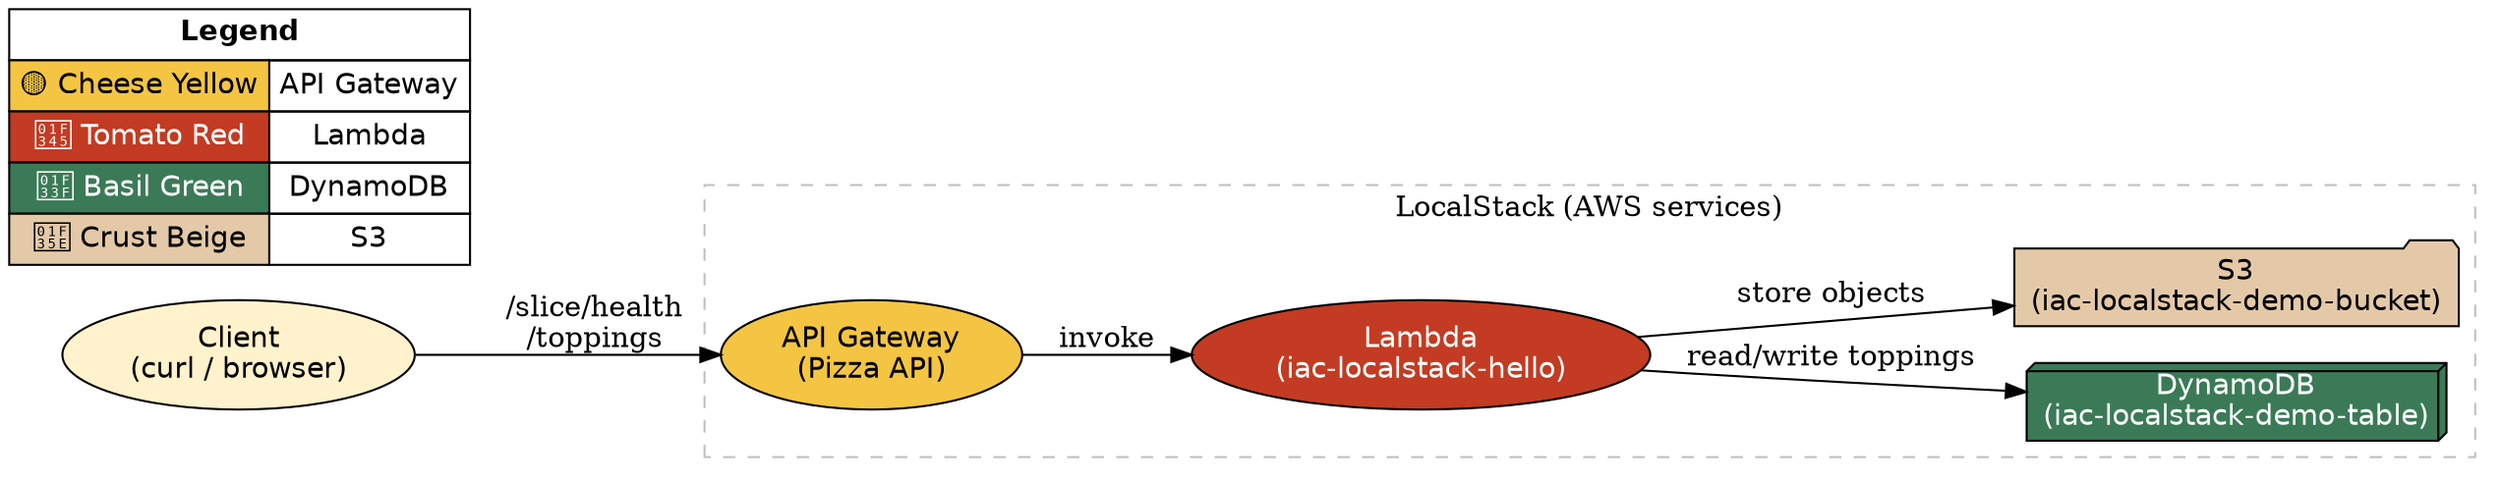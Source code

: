 digraph pizza_stack {
    rankdir=LR;
    node [shape=box, style=rounded, fontname="Helvetica"];

    subgraph cluster_localstack {
        label="LocalStack (AWS services)";
        style=dashed;
        color=gray;

        apigw   [label="API Gateway\n(Pizza API)", shape=ellipse, style=filled, fillcolor="#f4c542", fontcolor="black"];
        lambda  [label="Lambda\n(iac-localstack-hello)", shape=ellipse, style=filled, fillcolor="#c23b22", fontcolor="white"];
        ddb     [label="DynamoDB\n(iac-localstack-demo-table)", shape=box3d, style=filled, fillcolor="#3b7a57", fontcolor="white"];
        s3      [label="S3\n(iac-localstack-demo-bucket)", shape=folder, style=filled, fillcolor="#e4c9a8", fontcolor="black"];
    }

    user [label="Client\n(curl / browser)", shape=oval, style=filled, fillcolor="#fff2cc", fontcolor="black"];

    user -> apigw [label="/slice/health\n/toppings"];
    apigw -> lambda [label="invoke"];
    lambda -> ddb   [label="read/write toppings"];
    lambda -> s3    [label="store objects"];

    # Legend
    legend [shape=none, margin=0, label=<
        <TABLE BORDER="0" CELLBORDER="1" CELLSPACING="0" CELLPADDING="4">
            <TR><TD COLSPAN="2"><B>Legend</B></TD></TR>
            <TR><TD BGCOLOR="#f4c542">🟡 Cheese Yellow</TD><TD>API Gateway</TD></TR>
            <TR><TD BGCOLOR="#c23b22"><FONT COLOR="white">🍅 Tomato Red</FONT></TD><TD>Lambda</TD></TR>
            <TR><TD BGCOLOR="#3b7a57"><FONT COLOR="white">🌿 Basil Green</FONT></TD><TD>DynamoDB</TD></TR>
            <TR><TD BGCOLOR="#e4c9a8">🍞 Crust Beige</TD><TD>S3</TD></TR>
        </TABLE>
    >];
}
